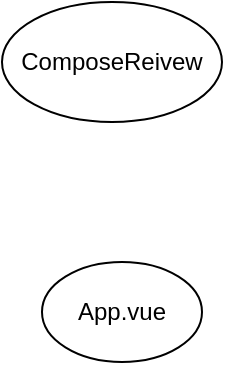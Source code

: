 <mxfile version="21.0.10" type="github">
  <diagram name="第 1 页" id="n8G7o3eAPn_Wvr_kKuBB">
    <mxGraphModel dx="1221" dy="743" grid="1" gridSize="10" guides="1" tooltips="1" connect="1" arrows="1" fold="1" page="1" pageScale="1" pageWidth="827" pageHeight="1169" math="0" shadow="0">
      <root>
        <mxCell id="0" />
        <mxCell id="1" parent="0" />
        <mxCell id="WLR_GNIUdRpMmE6UeqxM-1" value="App.vue" style="ellipse;whiteSpace=wrap;html=1;" vertex="1" parent="1">
          <mxGeometry x="250" y="290" width="80" height="50" as="geometry" />
        </mxCell>
        <mxCell id="WLR_GNIUdRpMmE6UeqxM-2" value="ComposeReivew" style="ellipse;whiteSpace=wrap;html=1;" vertex="1" parent="1">
          <mxGeometry x="230" y="160" width="110" height="60" as="geometry" />
        </mxCell>
      </root>
    </mxGraphModel>
  </diagram>
</mxfile>
